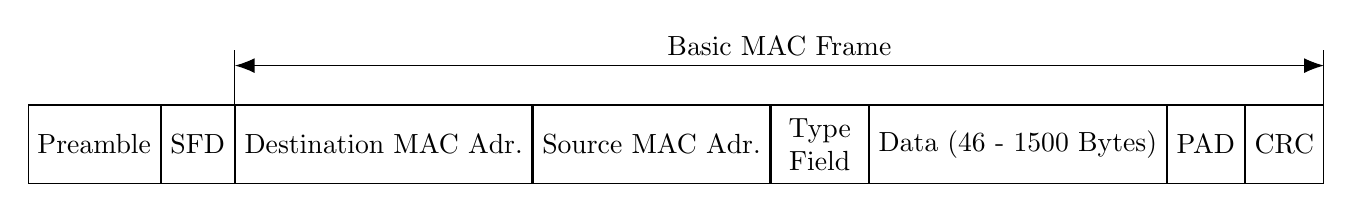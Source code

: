 \begin{tikzpicture}[
    rounded corners=0mm,
]
    %nodes
    \node[draw, minimum height=1.0cm] (pre) {Preamble};
    \node[draw, minimum height=1.0cm, right = 0cm of pre] (sfd) {SFD};
    \node[draw, minimum height=1.0cm, right = 0cm of sfd] (dst) {Destination MAC Adr.};
    \node[draw, minimum height=1.0cm, right = 0cm of dst] (src) {Source MAC Adr.};
    \node[draw, align = center, text width=1cm, minimum height=1.0cm, right = 0cm of src] (tp) {Type\\Field};
    \node[draw, minimum height=1.0cm, right = 0cm of tp] (dat) {Data (46 - 1500 Bytes)};
    \node[draw, minimum height=1.0cm, right = 0cm of dat] (pad) {PAD};
    \node[draw, minimum height=1.0cm, right = 0cm of pad] (crc) {CRC};

    \path[draw,-] ($(dst.180) + (0,0)$) -- ++(0,1.2) ;
    \path[draw,-] ($(crc.0) + (0,0)$) -- ++(0,1.2) ;
    \path[draw,{Latex[length=2.5mm]}-{Latex[length=2.5mm]}] ($(dst.180) + (0,1.0)$) -- ($(crc.0) + (0,1.0)$) node [midway, above] () {Basic MAC Frame} ;
\end{tikzpicture}